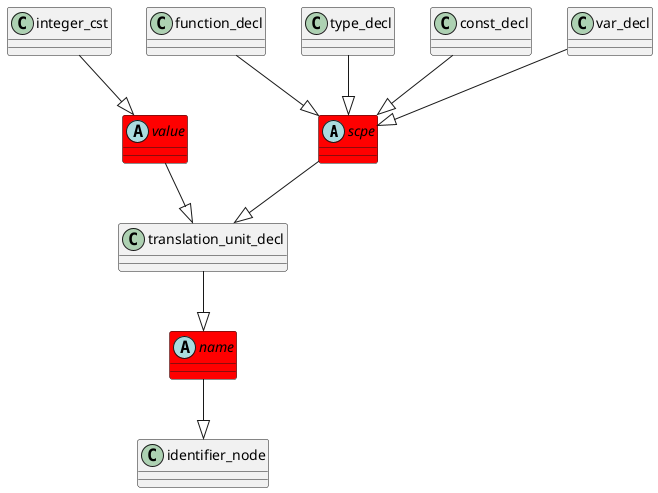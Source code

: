 @startuml
abstract class	scpe	 #red	
scpe	 --|> 	translation_unit_decl	
function_decl	 --|> 	scpe	
abstract class	name	 #red	
name	 --|> 	identifier_node	
translation_unit_decl	 --|> 	name	
type_decl	 --|> 	scpe	
const_decl	 --|> 	scpe	
abstract class	value	 #red	
value	 --|> 	translation_unit_decl	
integer_cst	 --|> 	value	
var_decl	 --|> 	scpe	
@enduml

